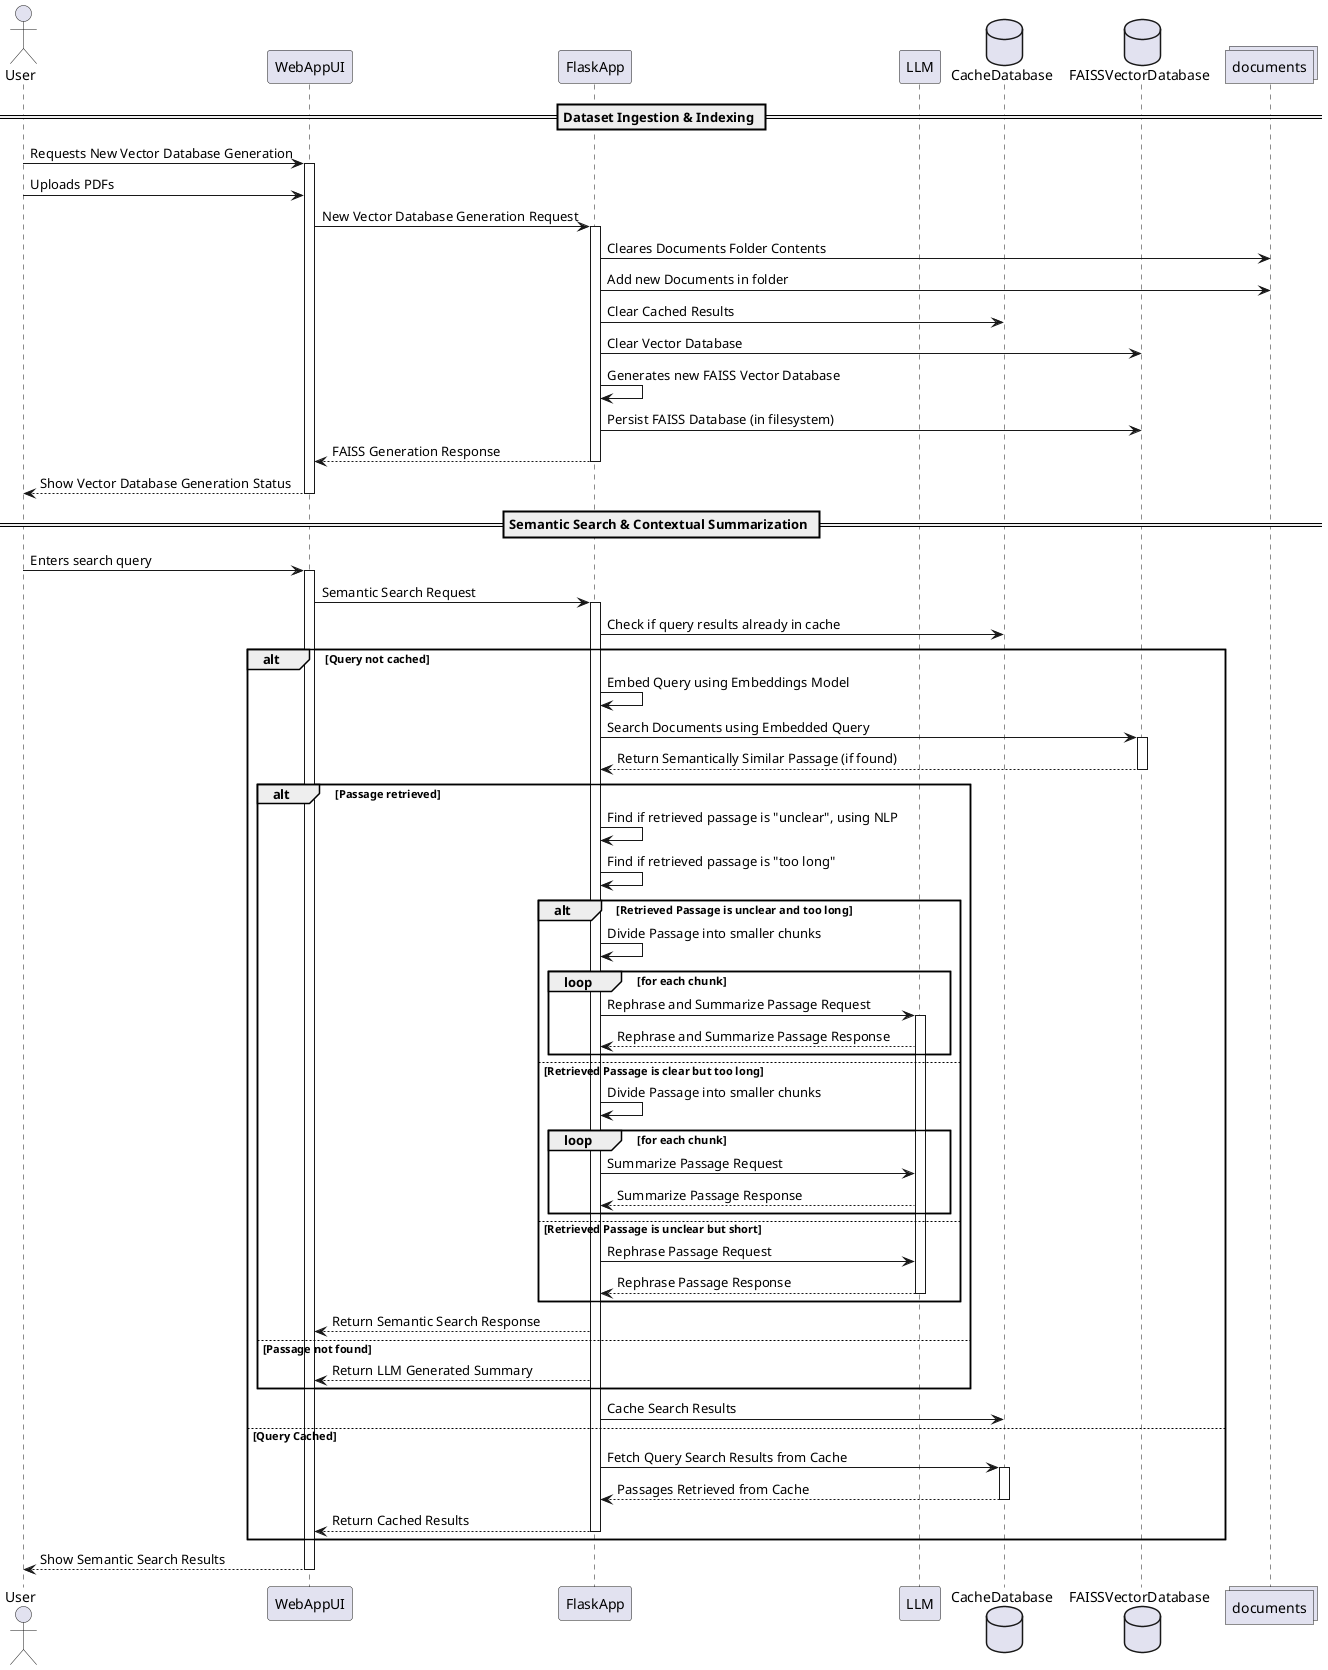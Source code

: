 @startuml
actor User
Participant WebAppUI
Participant FlaskApp
Participant LLM
Database CacheDatabase 
Database FAISSVectorDatabase
collections documents

== Dataset Ingestion & Indexing ==
User -> WebAppUI ++: Requests New Vector Database Generation
User -> WebAppUI: Uploads PDFs
WebAppUI -> FlaskApp ++: New Vector Database Generation Request
FlaskApp -> documents: Cleares Documents Folder Contents
FlaskApp -> documents: Add new Documents in folder
FlaskApp -> CacheDatabase: Clear Cached Results
FlaskApp -> FAISSVectorDatabase: Clear Vector Database
FlaskApp -> FlaskApp: Generates new FAISS Vector Database
FlaskApp -> FAISSVectorDatabase: Persist FAISS Database (in filesystem)
FlaskApp --> WebAppUI --: FAISS Generation Response
WebAppUI --> User --: Show Vector Database Generation Status 

== Semantic Search & Contextual Summarization ==
User -> WebAppUI ++: Enters search query
WebAppUI -> FlaskApp ++: Semantic Search Request
FlaskApp -> CacheDatabase: Check if query results already in cache
alt Query not cached
    FlaskApp -> FlaskApp: Embed Query using Embeddings Model
    FlaskApp -> FAISSVectorDatabase ++: Search Documents using Embedded Query
    FAISSVectorDatabase --> FlaskApp --: Return Semantically Similar Passage (if found)
    alt Passage retrieved
        FlaskApp -> FlaskApp: Find if retrieved passage is "unclear", using NLP
        FlaskApp -> FlaskApp: Find if retrieved passage is "too long"
        alt Retrieved Passage is unclear and too long
            FlaskApp -> FlaskApp: Divide Passage into smaller chunks
            loop for each chunk
                FlaskApp -> LLM ++: Rephrase and Summarize Passage Request
                LLM --> FlaskApp: Rephrase and Summarize Passage Response
            end
        else Retrieved Passage is clear but too long 
            FlaskApp -> FlaskApp: Divide Passage into smaller chunks
            loop for each chunk
                FlaskApp -> LLM: Summarize Passage Request
                LLM --> FlaskApp: Summarize Passage Response
            end
        else Retrieved Passage is unclear but short 
            FlaskApp -> LLM : Rephrase Passage Request
            LLM --> FlaskApp --: Rephrase Passage Response
        end
        FlaskApp --> WebAppUI: Return Semantic Search Response 
    else Passage not found
        FlaskApp --> WebAppUI: Return LLM Generated Summary
    end
    FlaskApp -> CacheDatabase: Cache Search Results
else Query Cached 
    FlaskApp -> CacheDatabase ++: Fetch Query Search Results from Cache
    CacheDatabase --> FlaskApp --: Passages Retrieved from Cache
    FlaskApp --> WebAppUI --: Return Cached Results
end
WebAppUI --> User --: Show Semantic Search Results
@enduml